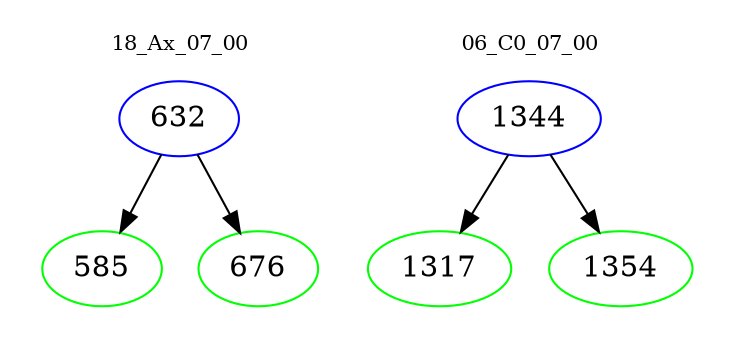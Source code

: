 digraph{
subgraph cluster_0 {
color = white
label = "18_Ax_07_00";
fontsize=10;
T0_632 [label="632", color="blue"]
T0_632 -> T0_585 [color="black"]
T0_585 [label="585", color="green"]
T0_632 -> T0_676 [color="black"]
T0_676 [label="676", color="green"]
}
subgraph cluster_1 {
color = white
label = "06_C0_07_00";
fontsize=10;
T1_1344 [label="1344", color="blue"]
T1_1344 -> T1_1317 [color="black"]
T1_1317 [label="1317", color="green"]
T1_1344 -> T1_1354 [color="black"]
T1_1354 [label="1354", color="green"]
}
}
